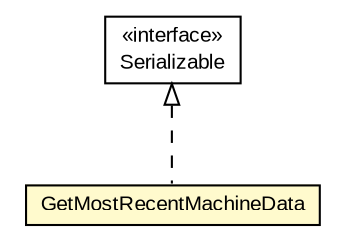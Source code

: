 #!/usr/local/bin/dot
#
# Class diagram 
# Generated by UMLGraph version R5_6-24-gf6e263 (http://www.umlgraph.org/)
#

digraph G {
	edge [fontname="arial",fontsize=10,labelfontname="arial",labelfontsize=10];
	node [fontname="arial",fontsize=10,shape=plaintext];
	nodesep=0.25;
	ranksep=0.5;
	// org.miloss.fgsms.services.interfaces.dataaccessservice.GetMostRecentMachineData
	c536923 [label=<<table title="org.miloss.fgsms.services.interfaces.dataaccessservice.GetMostRecentMachineData" border="0" cellborder="1" cellspacing="0" cellpadding="2" port="p" bgcolor="lemonChiffon" href="./GetMostRecentMachineData.html">
		<tr><td><table border="0" cellspacing="0" cellpadding="1">
<tr><td align="center" balign="center"> GetMostRecentMachineData </td></tr>
		</table></td></tr>
		</table>>, URL="./GetMostRecentMachineData.html", fontname="arial", fontcolor="black", fontsize=10.0];
	//org.miloss.fgsms.services.interfaces.dataaccessservice.GetMostRecentMachineData implements java.io.Serializable
	c537789:p -> c536923:p [dir=back,arrowtail=empty,style=dashed];
	// java.io.Serializable
	c537789 [label=<<table title="java.io.Serializable" border="0" cellborder="1" cellspacing="0" cellpadding="2" port="p" href="http://java.sun.com/j2se/1.4.2/docs/api/java/io/Serializable.html">
		<tr><td><table border="0" cellspacing="0" cellpadding="1">
<tr><td align="center" balign="center"> &#171;interface&#187; </td></tr>
<tr><td align="center" balign="center"> Serializable </td></tr>
		</table></td></tr>
		</table>>, URL="http://java.sun.com/j2se/1.4.2/docs/api/java/io/Serializable.html", fontname="arial", fontcolor="black", fontsize=10.0];
}

